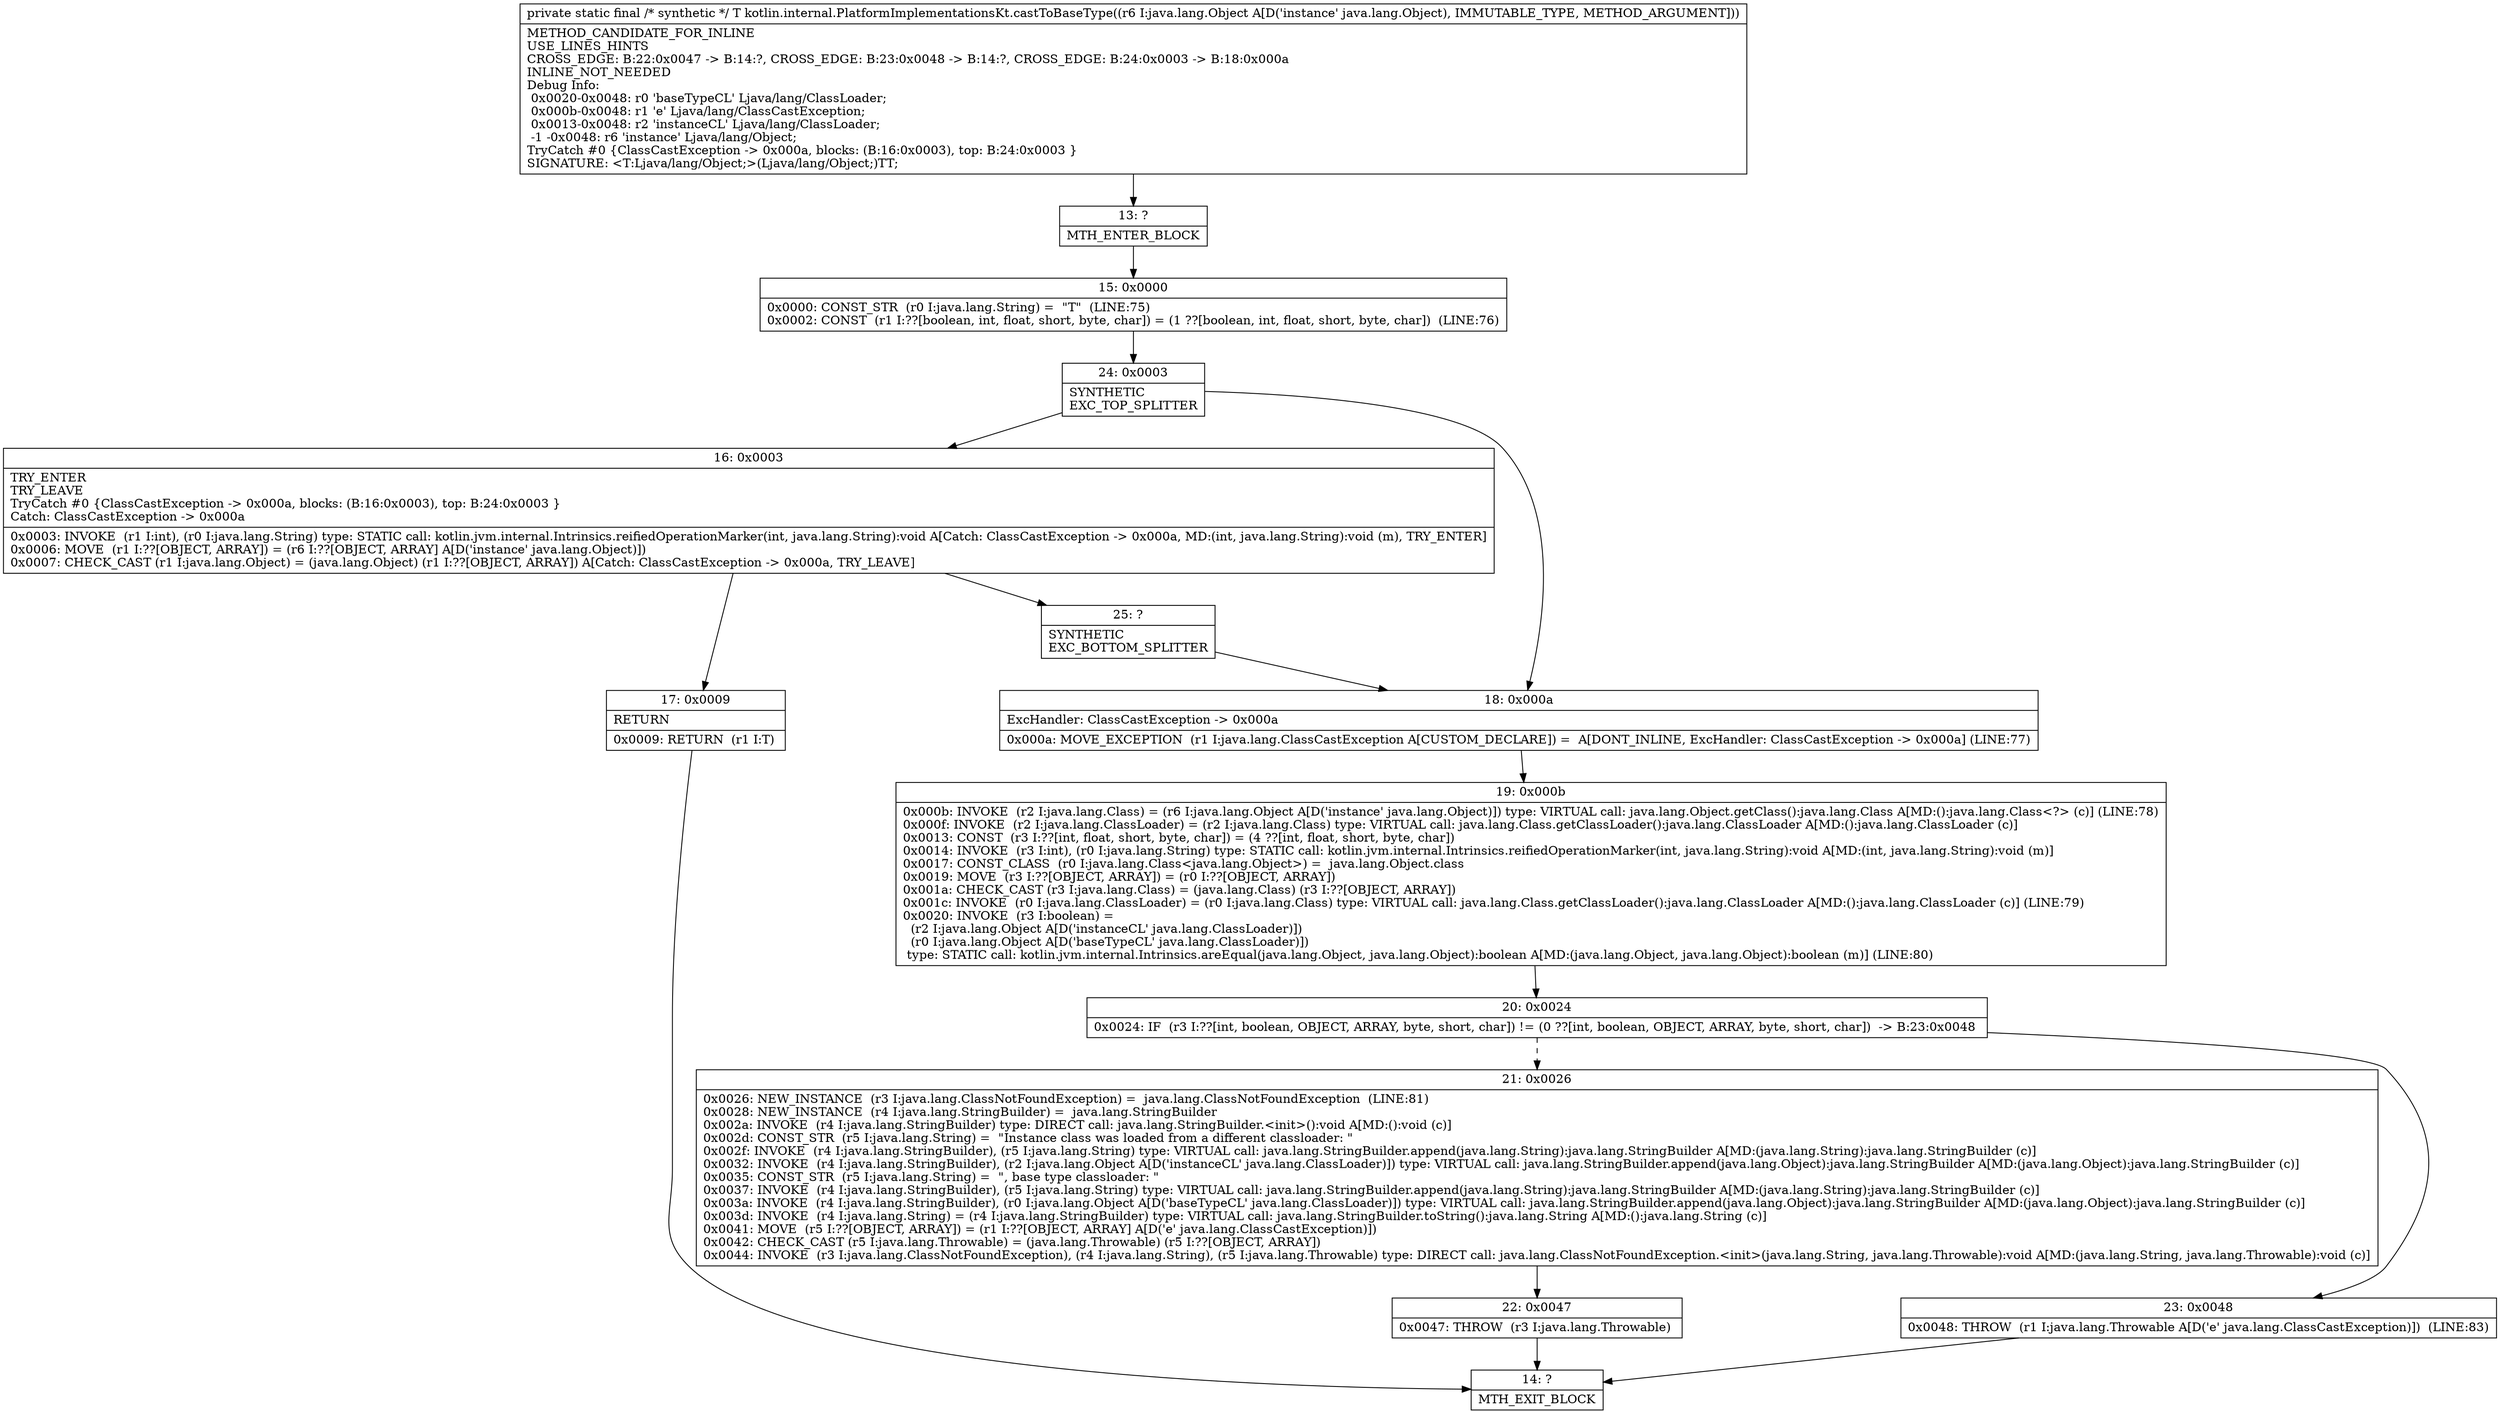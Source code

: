 digraph "CFG forkotlin.internal.PlatformImplementationsKt.castToBaseType(Ljava\/lang\/Object;)Ljava\/lang\/Object;" {
Node_13 [shape=record,label="{13\:\ ?|MTH_ENTER_BLOCK\l}"];
Node_15 [shape=record,label="{15\:\ 0x0000|0x0000: CONST_STR  (r0 I:java.lang.String) =  \"T\"  (LINE:75)\l0x0002: CONST  (r1 I:??[boolean, int, float, short, byte, char]) = (1 ??[boolean, int, float, short, byte, char])  (LINE:76)\l}"];
Node_24 [shape=record,label="{24\:\ 0x0003|SYNTHETIC\lEXC_TOP_SPLITTER\l}"];
Node_16 [shape=record,label="{16\:\ 0x0003|TRY_ENTER\lTRY_LEAVE\lTryCatch #0 \{ClassCastException \-\> 0x000a, blocks: (B:16:0x0003), top: B:24:0x0003 \}\lCatch: ClassCastException \-\> 0x000a\l|0x0003: INVOKE  (r1 I:int), (r0 I:java.lang.String) type: STATIC call: kotlin.jvm.internal.Intrinsics.reifiedOperationMarker(int, java.lang.String):void A[Catch: ClassCastException \-\> 0x000a, MD:(int, java.lang.String):void (m), TRY_ENTER]\l0x0006: MOVE  (r1 I:??[OBJECT, ARRAY]) = (r6 I:??[OBJECT, ARRAY] A[D('instance' java.lang.Object)]) \l0x0007: CHECK_CAST (r1 I:java.lang.Object) = (java.lang.Object) (r1 I:??[OBJECT, ARRAY]) A[Catch: ClassCastException \-\> 0x000a, TRY_LEAVE]\l}"];
Node_17 [shape=record,label="{17\:\ 0x0009|RETURN\l|0x0009: RETURN  (r1 I:T) \l}"];
Node_14 [shape=record,label="{14\:\ ?|MTH_EXIT_BLOCK\l}"];
Node_25 [shape=record,label="{25\:\ ?|SYNTHETIC\lEXC_BOTTOM_SPLITTER\l}"];
Node_18 [shape=record,label="{18\:\ 0x000a|ExcHandler: ClassCastException \-\> 0x000a\l|0x000a: MOVE_EXCEPTION  (r1 I:java.lang.ClassCastException A[CUSTOM_DECLARE]) =  A[DONT_INLINE, ExcHandler: ClassCastException \-\> 0x000a] (LINE:77)\l}"];
Node_19 [shape=record,label="{19\:\ 0x000b|0x000b: INVOKE  (r2 I:java.lang.Class) = (r6 I:java.lang.Object A[D('instance' java.lang.Object)]) type: VIRTUAL call: java.lang.Object.getClass():java.lang.Class A[MD:():java.lang.Class\<?\> (c)] (LINE:78)\l0x000f: INVOKE  (r2 I:java.lang.ClassLoader) = (r2 I:java.lang.Class) type: VIRTUAL call: java.lang.Class.getClassLoader():java.lang.ClassLoader A[MD:():java.lang.ClassLoader (c)]\l0x0013: CONST  (r3 I:??[int, float, short, byte, char]) = (4 ??[int, float, short, byte, char]) \l0x0014: INVOKE  (r3 I:int), (r0 I:java.lang.String) type: STATIC call: kotlin.jvm.internal.Intrinsics.reifiedOperationMarker(int, java.lang.String):void A[MD:(int, java.lang.String):void (m)]\l0x0017: CONST_CLASS  (r0 I:java.lang.Class\<java.lang.Object\>) =  java.lang.Object.class \l0x0019: MOVE  (r3 I:??[OBJECT, ARRAY]) = (r0 I:??[OBJECT, ARRAY]) \l0x001a: CHECK_CAST (r3 I:java.lang.Class) = (java.lang.Class) (r3 I:??[OBJECT, ARRAY]) \l0x001c: INVOKE  (r0 I:java.lang.ClassLoader) = (r0 I:java.lang.Class) type: VIRTUAL call: java.lang.Class.getClassLoader():java.lang.ClassLoader A[MD:():java.lang.ClassLoader (c)] (LINE:79)\l0x0020: INVOKE  (r3 I:boolean) = \l  (r2 I:java.lang.Object A[D('instanceCL' java.lang.ClassLoader)])\l  (r0 I:java.lang.Object A[D('baseTypeCL' java.lang.ClassLoader)])\l type: STATIC call: kotlin.jvm.internal.Intrinsics.areEqual(java.lang.Object, java.lang.Object):boolean A[MD:(java.lang.Object, java.lang.Object):boolean (m)] (LINE:80)\l}"];
Node_20 [shape=record,label="{20\:\ 0x0024|0x0024: IF  (r3 I:??[int, boolean, OBJECT, ARRAY, byte, short, char]) != (0 ??[int, boolean, OBJECT, ARRAY, byte, short, char])  \-\> B:23:0x0048 \l}"];
Node_21 [shape=record,label="{21\:\ 0x0026|0x0026: NEW_INSTANCE  (r3 I:java.lang.ClassNotFoundException) =  java.lang.ClassNotFoundException  (LINE:81)\l0x0028: NEW_INSTANCE  (r4 I:java.lang.StringBuilder) =  java.lang.StringBuilder \l0x002a: INVOKE  (r4 I:java.lang.StringBuilder) type: DIRECT call: java.lang.StringBuilder.\<init\>():void A[MD:():void (c)]\l0x002d: CONST_STR  (r5 I:java.lang.String) =  \"Instance class was loaded from a different classloader: \" \l0x002f: INVOKE  (r4 I:java.lang.StringBuilder), (r5 I:java.lang.String) type: VIRTUAL call: java.lang.StringBuilder.append(java.lang.String):java.lang.StringBuilder A[MD:(java.lang.String):java.lang.StringBuilder (c)]\l0x0032: INVOKE  (r4 I:java.lang.StringBuilder), (r2 I:java.lang.Object A[D('instanceCL' java.lang.ClassLoader)]) type: VIRTUAL call: java.lang.StringBuilder.append(java.lang.Object):java.lang.StringBuilder A[MD:(java.lang.Object):java.lang.StringBuilder (c)]\l0x0035: CONST_STR  (r5 I:java.lang.String) =  \", base type classloader: \" \l0x0037: INVOKE  (r4 I:java.lang.StringBuilder), (r5 I:java.lang.String) type: VIRTUAL call: java.lang.StringBuilder.append(java.lang.String):java.lang.StringBuilder A[MD:(java.lang.String):java.lang.StringBuilder (c)]\l0x003a: INVOKE  (r4 I:java.lang.StringBuilder), (r0 I:java.lang.Object A[D('baseTypeCL' java.lang.ClassLoader)]) type: VIRTUAL call: java.lang.StringBuilder.append(java.lang.Object):java.lang.StringBuilder A[MD:(java.lang.Object):java.lang.StringBuilder (c)]\l0x003d: INVOKE  (r4 I:java.lang.String) = (r4 I:java.lang.StringBuilder) type: VIRTUAL call: java.lang.StringBuilder.toString():java.lang.String A[MD:():java.lang.String (c)]\l0x0041: MOVE  (r5 I:??[OBJECT, ARRAY]) = (r1 I:??[OBJECT, ARRAY] A[D('e' java.lang.ClassCastException)]) \l0x0042: CHECK_CAST (r5 I:java.lang.Throwable) = (java.lang.Throwable) (r5 I:??[OBJECT, ARRAY]) \l0x0044: INVOKE  (r3 I:java.lang.ClassNotFoundException), (r4 I:java.lang.String), (r5 I:java.lang.Throwable) type: DIRECT call: java.lang.ClassNotFoundException.\<init\>(java.lang.String, java.lang.Throwable):void A[MD:(java.lang.String, java.lang.Throwable):void (c)]\l}"];
Node_22 [shape=record,label="{22\:\ 0x0047|0x0047: THROW  (r3 I:java.lang.Throwable) \l}"];
Node_23 [shape=record,label="{23\:\ 0x0048|0x0048: THROW  (r1 I:java.lang.Throwable A[D('e' java.lang.ClassCastException)])  (LINE:83)\l}"];
MethodNode[shape=record,label="{private static final \/* synthetic *\/ T kotlin.internal.PlatformImplementationsKt.castToBaseType((r6 I:java.lang.Object A[D('instance' java.lang.Object), IMMUTABLE_TYPE, METHOD_ARGUMENT]))  | METHOD_CANDIDATE_FOR_INLINE\lUSE_LINES_HINTS\lCROSS_EDGE: B:22:0x0047 \-\> B:14:?, CROSS_EDGE: B:23:0x0048 \-\> B:14:?, CROSS_EDGE: B:24:0x0003 \-\> B:18:0x000a\lINLINE_NOT_NEEDED\lDebug Info:\l  0x0020\-0x0048: r0 'baseTypeCL' Ljava\/lang\/ClassLoader;\l  0x000b\-0x0048: r1 'e' Ljava\/lang\/ClassCastException;\l  0x0013\-0x0048: r2 'instanceCL' Ljava\/lang\/ClassLoader;\l  \-1 \-0x0048: r6 'instance' Ljava\/lang\/Object;\lTryCatch #0 \{ClassCastException \-\> 0x000a, blocks: (B:16:0x0003), top: B:24:0x0003 \}\lSIGNATURE: \<T:Ljava\/lang\/Object;\>(Ljava\/lang\/Object;)TT;\l}"];
MethodNode -> Node_13;Node_13 -> Node_15;
Node_15 -> Node_24;
Node_24 -> Node_16;
Node_24 -> Node_18;
Node_16 -> Node_17;
Node_16 -> Node_25;
Node_17 -> Node_14;
Node_25 -> Node_18;
Node_18 -> Node_19;
Node_19 -> Node_20;
Node_20 -> Node_21[style=dashed];
Node_20 -> Node_23;
Node_21 -> Node_22;
Node_22 -> Node_14;
Node_23 -> Node_14;
}


